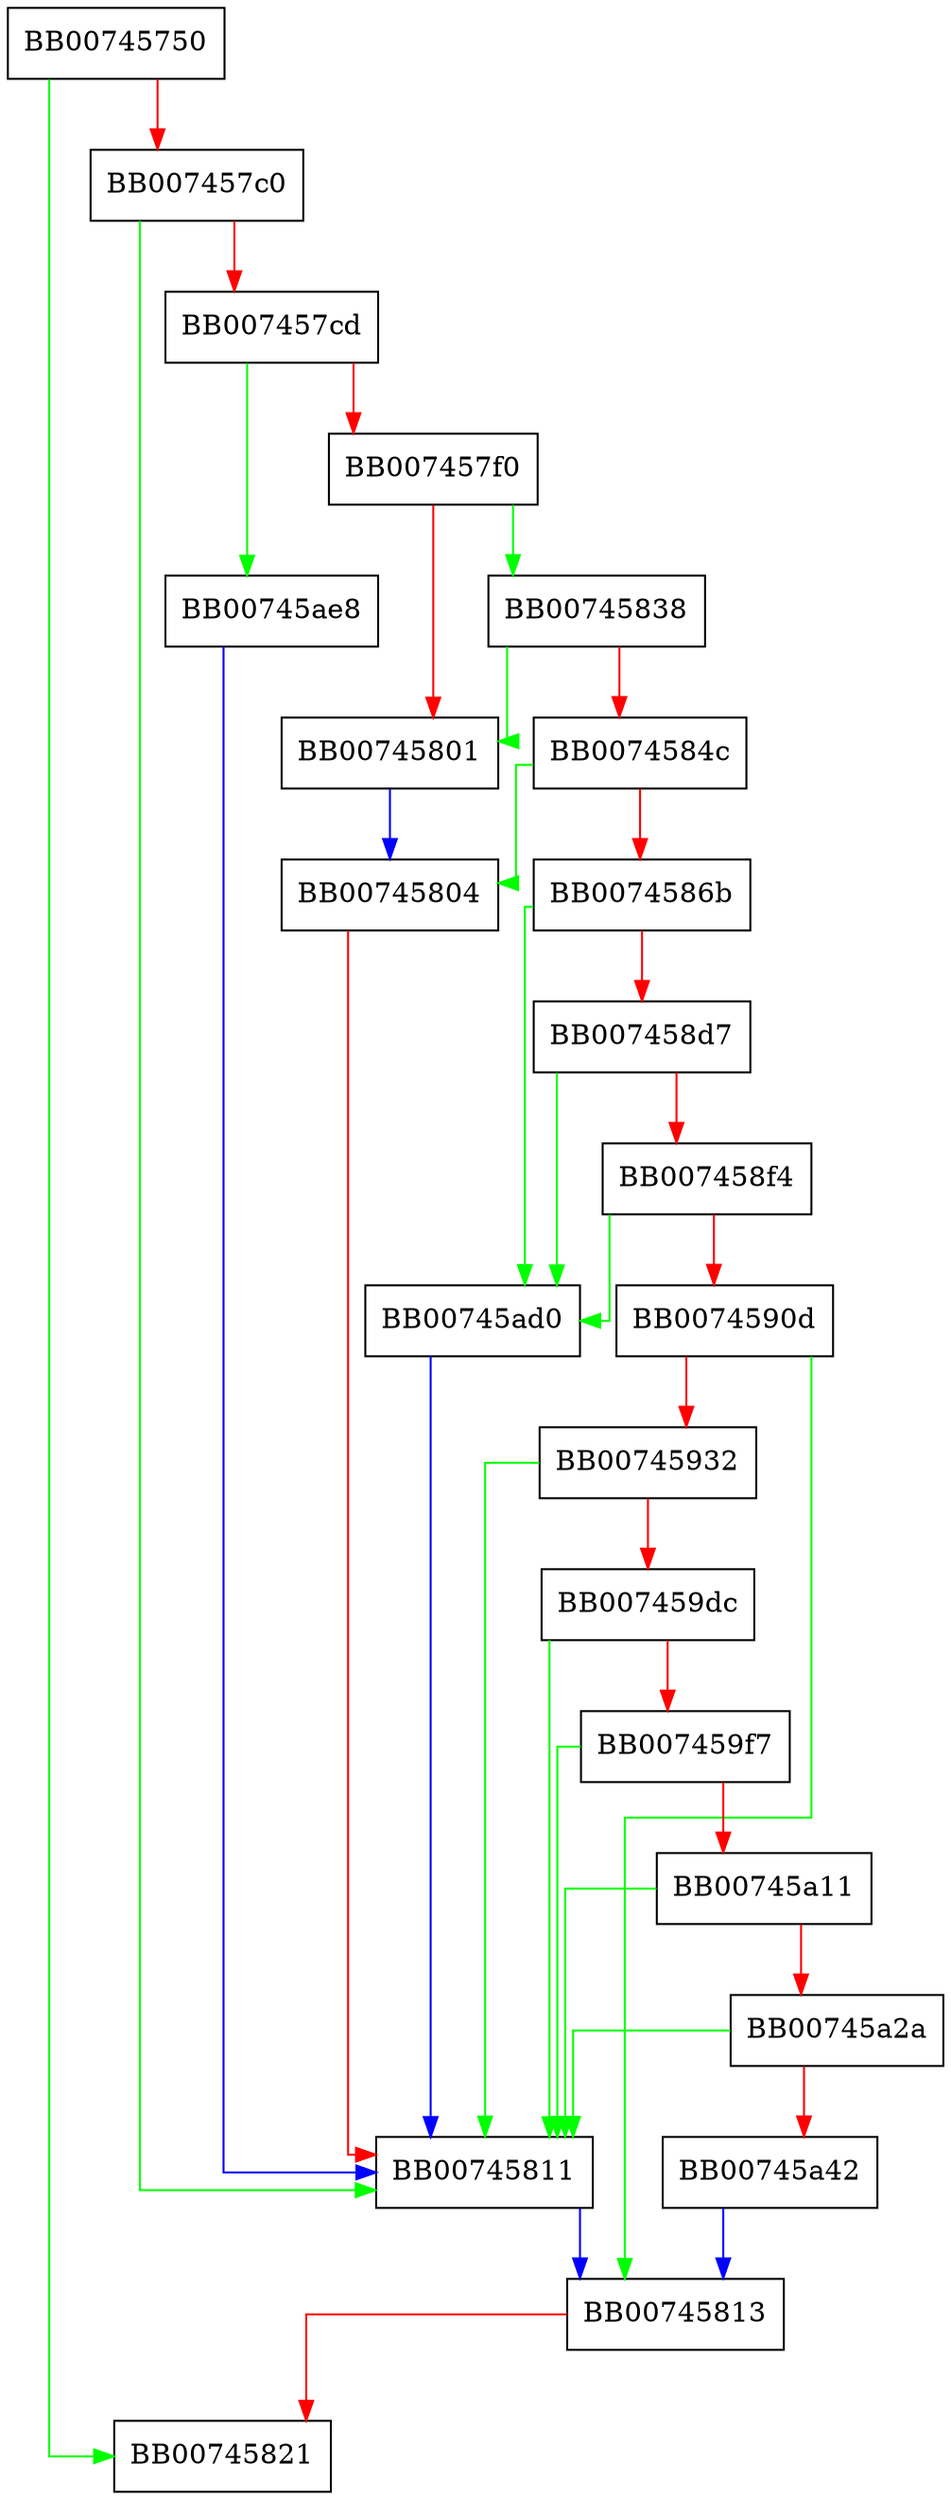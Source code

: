 digraph ossl_c448_ed448_sign {
  node [shape="box"];
  graph [splines=ortho];
  BB00745750 -> BB00745821 [color="green"];
  BB00745750 -> BB007457c0 [color="red"];
  BB007457c0 -> BB00745811 [color="green"];
  BB007457c0 -> BB007457cd [color="red"];
  BB007457cd -> BB00745ae8 [color="green"];
  BB007457cd -> BB007457f0 [color="red"];
  BB007457f0 -> BB00745838 [color="green"];
  BB007457f0 -> BB00745801 [color="red"];
  BB00745801 -> BB00745804 [color="blue"];
  BB00745804 -> BB00745811 [color="red"];
  BB00745811 -> BB00745813 [color="blue"];
  BB00745813 -> BB00745821 [color="red"];
  BB00745838 -> BB00745801 [color="green"];
  BB00745838 -> BB0074584c [color="red"];
  BB0074584c -> BB00745804 [color="green"];
  BB0074584c -> BB0074586b [color="red"];
  BB0074586b -> BB00745ad0 [color="green"];
  BB0074586b -> BB007458d7 [color="red"];
  BB007458d7 -> BB00745ad0 [color="green"];
  BB007458d7 -> BB007458f4 [color="red"];
  BB007458f4 -> BB00745ad0 [color="green"];
  BB007458f4 -> BB0074590d [color="red"];
  BB0074590d -> BB00745813 [color="green"];
  BB0074590d -> BB00745932 [color="red"];
  BB00745932 -> BB00745811 [color="green"];
  BB00745932 -> BB007459dc [color="red"];
  BB007459dc -> BB00745811 [color="green"];
  BB007459dc -> BB007459f7 [color="red"];
  BB007459f7 -> BB00745811 [color="green"];
  BB007459f7 -> BB00745a11 [color="red"];
  BB00745a11 -> BB00745811 [color="green"];
  BB00745a11 -> BB00745a2a [color="red"];
  BB00745a2a -> BB00745811 [color="green"];
  BB00745a2a -> BB00745a42 [color="red"];
  BB00745a42 -> BB00745813 [color="blue"];
  BB00745ad0 -> BB00745811 [color="blue"];
  BB00745ae8 -> BB00745811 [color="blue"];
}